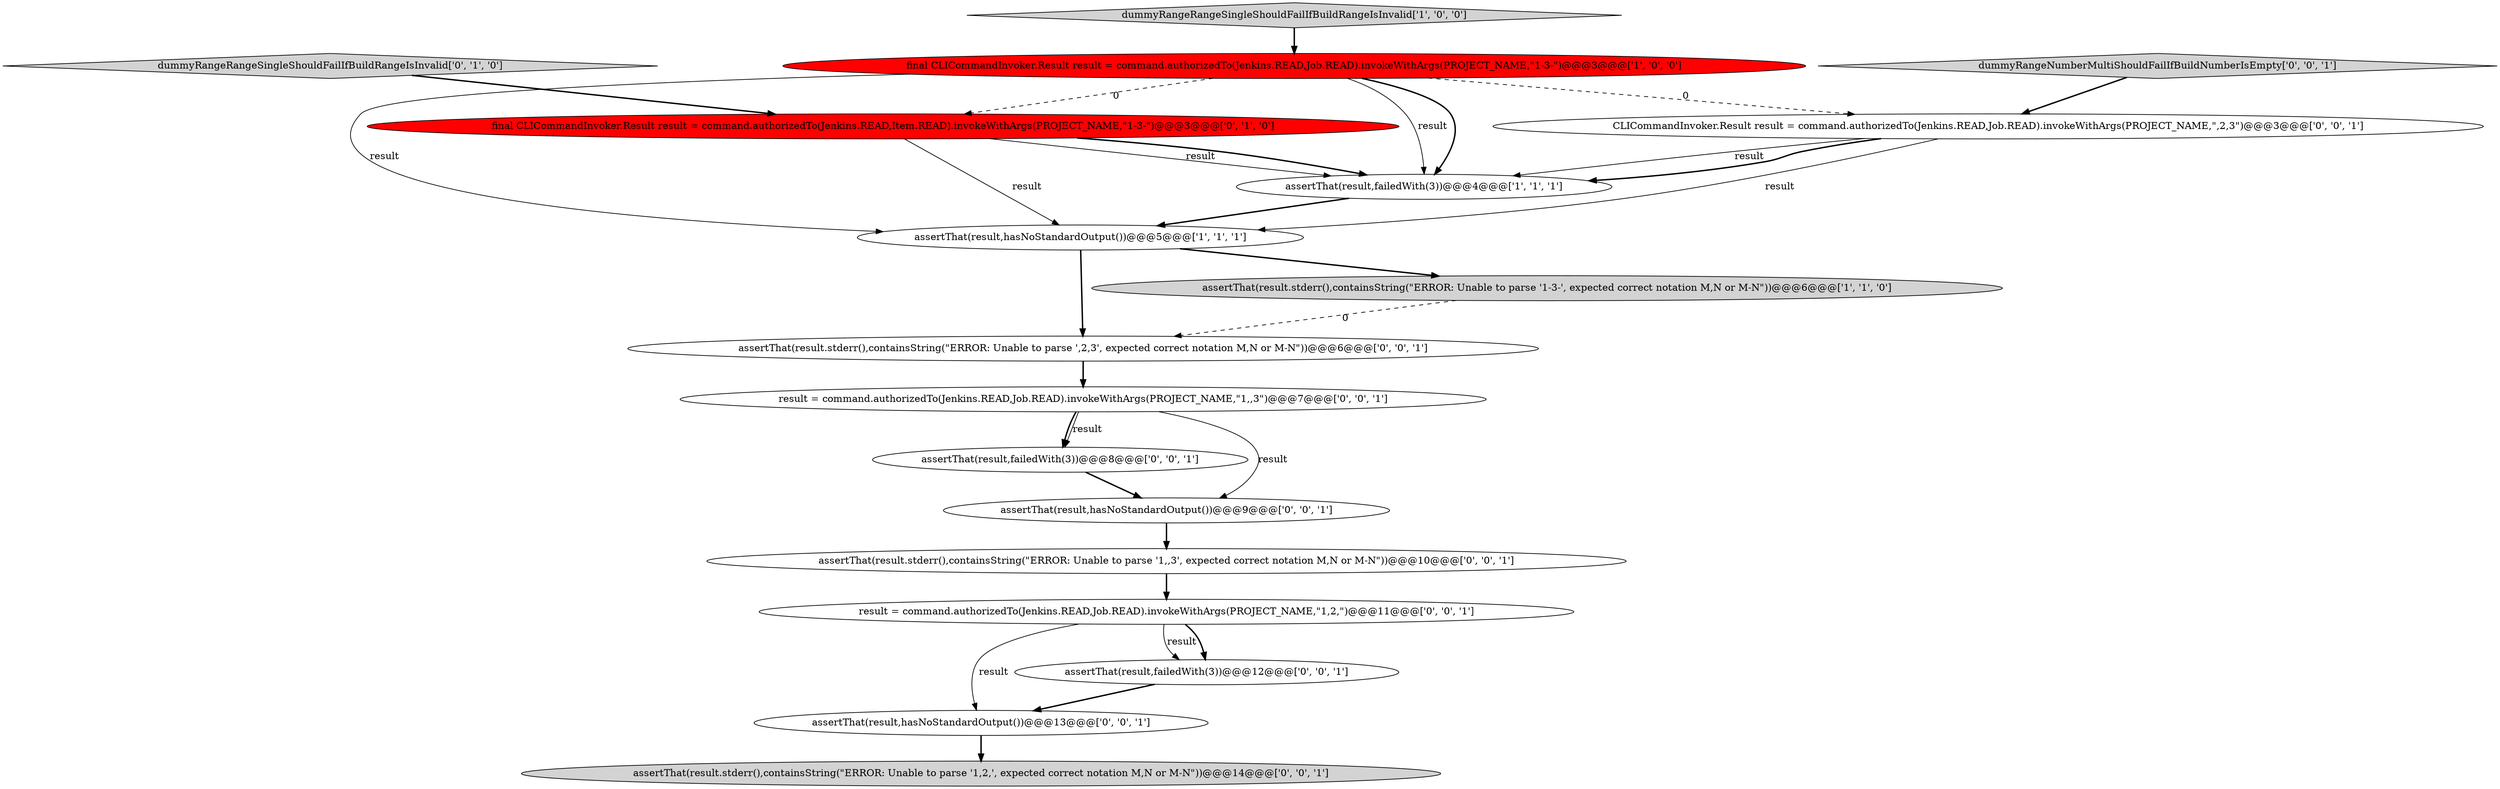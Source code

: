 digraph {
16 [style = filled, label = "assertThat(result,hasNoStandardOutput())@@@13@@@['0', '0', '1']", fillcolor = white, shape = ellipse image = "AAA0AAABBB3BBB"];
5 [style = filled, label = "dummyRangeRangeSingleShouldFailIfBuildRangeIsInvalid['0', '1', '0']", fillcolor = lightgray, shape = diamond image = "AAA0AAABBB2BBB"];
0 [style = filled, label = "final CLICommandInvoker.Result result = command.authorizedTo(Jenkins.READ,Job.READ).invokeWithArgs(PROJECT_NAME,\"1-3-\")@@@3@@@['1', '0', '0']", fillcolor = red, shape = ellipse image = "AAA1AAABBB1BBB"];
10 [style = filled, label = "assertThat(result.stderr(),containsString(\"ERROR: Unable to parse '1,2,', expected correct notation M,N or M-N\"))@@@14@@@['0', '0', '1']", fillcolor = lightgray, shape = ellipse image = "AAA0AAABBB3BBB"];
17 [style = filled, label = "assertThat(result.stderr(),containsString(\"ERROR: Unable to parse ',2,3', expected correct notation M,N or M-N\"))@@@6@@@['0', '0', '1']", fillcolor = white, shape = ellipse image = "AAA0AAABBB3BBB"];
2 [style = filled, label = "dummyRangeRangeSingleShouldFailIfBuildRangeIsInvalid['1', '0', '0']", fillcolor = lightgray, shape = diamond image = "AAA0AAABBB1BBB"];
11 [style = filled, label = "result = command.authorizedTo(Jenkins.READ,Job.READ).invokeWithArgs(PROJECT_NAME,\"1,2,\")@@@11@@@['0', '0', '1']", fillcolor = white, shape = ellipse image = "AAA0AAABBB3BBB"];
3 [style = filled, label = "assertThat(result,hasNoStandardOutput())@@@5@@@['1', '1', '1']", fillcolor = white, shape = ellipse image = "AAA0AAABBB1BBB"];
13 [style = filled, label = "assertThat(result,failedWith(3))@@@12@@@['0', '0', '1']", fillcolor = white, shape = ellipse image = "AAA0AAABBB3BBB"];
15 [style = filled, label = "assertThat(result,hasNoStandardOutput())@@@9@@@['0', '0', '1']", fillcolor = white, shape = ellipse image = "AAA0AAABBB3BBB"];
12 [style = filled, label = "assertThat(result.stderr(),containsString(\"ERROR: Unable to parse '1,,3', expected correct notation M,N or M-N\"))@@@10@@@['0', '0', '1']", fillcolor = white, shape = ellipse image = "AAA0AAABBB3BBB"];
1 [style = filled, label = "assertThat(result,failedWith(3))@@@4@@@['1', '1', '1']", fillcolor = white, shape = ellipse image = "AAA0AAABBB1BBB"];
4 [style = filled, label = "assertThat(result.stderr(),containsString(\"ERROR: Unable to parse '1-3-', expected correct notation M,N or M-N\"))@@@6@@@['1', '1', '0']", fillcolor = lightgray, shape = ellipse image = "AAA0AAABBB1BBB"];
7 [style = filled, label = "assertThat(result,failedWith(3))@@@8@@@['0', '0', '1']", fillcolor = white, shape = ellipse image = "AAA0AAABBB3BBB"];
9 [style = filled, label = "result = command.authorizedTo(Jenkins.READ,Job.READ).invokeWithArgs(PROJECT_NAME,\"1,,3\")@@@7@@@['0', '0', '1']", fillcolor = white, shape = ellipse image = "AAA0AAABBB3BBB"];
8 [style = filled, label = "dummyRangeNumberMultiShouldFailIfBuildNumberIsEmpty['0', '0', '1']", fillcolor = lightgray, shape = diamond image = "AAA0AAABBB3BBB"];
6 [style = filled, label = "final CLICommandInvoker.Result result = command.authorizedTo(Jenkins.READ,Item.READ).invokeWithArgs(PROJECT_NAME,\"1-3-\")@@@3@@@['0', '1', '0']", fillcolor = red, shape = ellipse image = "AAA1AAABBB2BBB"];
14 [style = filled, label = "CLICommandInvoker.Result result = command.authorizedTo(Jenkins.READ,Job.READ).invokeWithArgs(PROJECT_NAME,\",2,3\")@@@3@@@['0', '0', '1']", fillcolor = white, shape = ellipse image = "AAA0AAABBB3BBB"];
4->17 [style = dashed, label="0"];
16->10 [style = bold, label=""];
17->9 [style = bold, label=""];
6->1 [style = solid, label="result"];
0->6 [style = dashed, label="0"];
12->11 [style = bold, label=""];
1->3 [style = bold, label=""];
8->14 [style = bold, label=""];
14->1 [style = solid, label="result"];
9->7 [style = bold, label=""];
11->13 [style = solid, label="result"];
3->4 [style = bold, label=""];
13->16 [style = bold, label=""];
14->1 [style = bold, label=""];
0->1 [style = solid, label="result"];
0->14 [style = dashed, label="0"];
6->1 [style = bold, label=""];
2->0 [style = bold, label=""];
14->3 [style = solid, label="result"];
5->6 [style = bold, label=""];
11->16 [style = solid, label="result"];
0->1 [style = bold, label=""];
11->13 [style = bold, label=""];
0->3 [style = solid, label="result"];
3->17 [style = bold, label=""];
7->15 [style = bold, label=""];
15->12 [style = bold, label=""];
6->3 [style = solid, label="result"];
9->15 [style = solid, label="result"];
9->7 [style = solid, label="result"];
}

